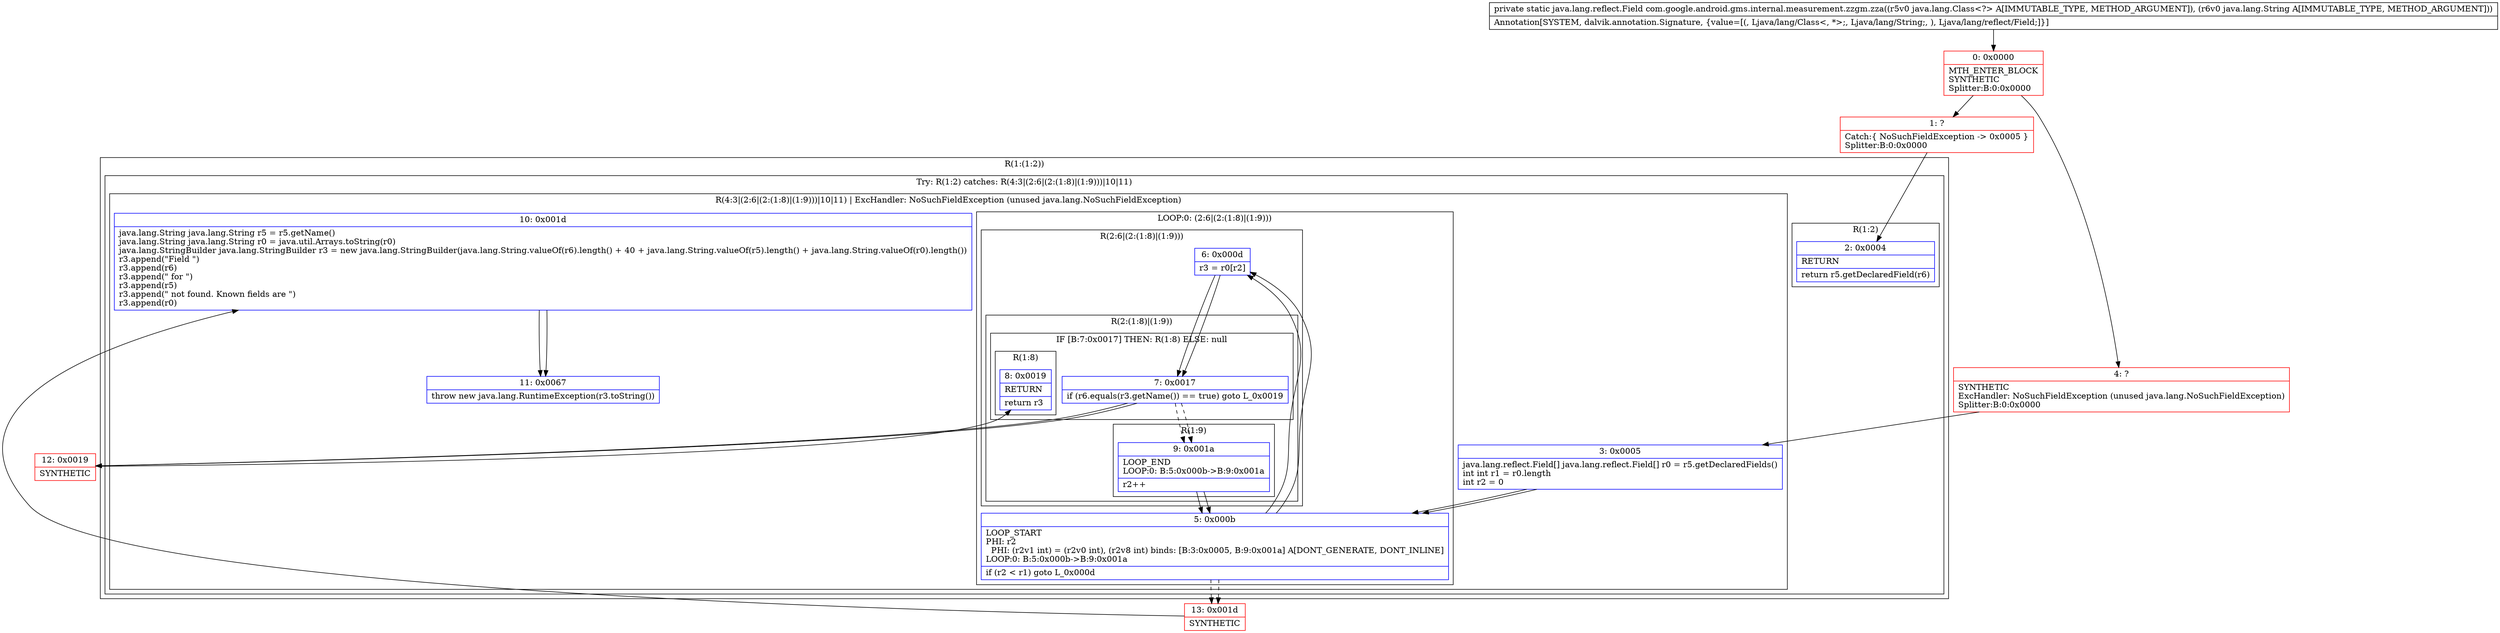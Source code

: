 digraph "CFG forcom.google.android.gms.internal.measurement.zzgm.zza(Ljava\/lang\/Class;Ljava\/lang\/String;)Ljava\/lang\/reflect\/Field;" {
subgraph cluster_Region_1025618594 {
label = "R(1:(1:2))";
node [shape=record,color=blue];
subgraph cluster_TryCatchRegion_933336596 {
label = "Try: R(1:2) catches: R(4:3|(2:6|(2:(1:8)|(1:9)))|10|11)";
node [shape=record,color=blue];
subgraph cluster_Region_1918281095 {
label = "R(1:2)";
node [shape=record,color=blue];
Node_2 [shape=record,label="{2\:\ 0x0004|RETURN\l|return r5.getDeclaredField(r6)\l}"];
}
subgraph cluster_Region_1952919045 {
label = "R(4:3|(2:6|(2:(1:8)|(1:9)))|10|11) | ExcHandler: NoSuchFieldException (unused java.lang.NoSuchFieldException)\l";
node [shape=record,color=blue];
Node_3 [shape=record,label="{3\:\ 0x0005|java.lang.reflect.Field[] java.lang.reflect.Field[] r0 = r5.getDeclaredFields()\lint int r1 = r0.length\lint r2 = 0\l}"];
subgraph cluster_LoopRegion_745249045 {
label = "LOOP:0: (2:6|(2:(1:8)|(1:9)))";
node [shape=record,color=blue];
Node_5 [shape=record,label="{5\:\ 0x000b|LOOP_START\lPHI: r2 \l  PHI: (r2v1 int) = (r2v0 int), (r2v8 int) binds: [B:3:0x0005, B:9:0x001a] A[DONT_GENERATE, DONT_INLINE]\lLOOP:0: B:5:0x000b\-\>B:9:0x001a\l|if (r2 \< r1) goto L_0x000d\l}"];
subgraph cluster_Region_1012450004 {
label = "R(2:6|(2:(1:8)|(1:9)))";
node [shape=record,color=blue];
Node_6 [shape=record,label="{6\:\ 0x000d|r3 = r0[r2]\l}"];
subgraph cluster_Region_485464728 {
label = "R(2:(1:8)|(1:9))";
node [shape=record,color=blue];
subgraph cluster_IfRegion_667266599 {
label = "IF [B:7:0x0017] THEN: R(1:8) ELSE: null";
node [shape=record,color=blue];
Node_7 [shape=record,label="{7\:\ 0x0017|if (r6.equals(r3.getName()) == true) goto L_0x0019\l}"];
subgraph cluster_Region_1618501061 {
label = "R(1:8)";
node [shape=record,color=blue];
Node_8 [shape=record,label="{8\:\ 0x0019|RETURN\l|return r3\l}"];
}
}
subgraph cluster_Region_1889509712 {
label = "R(1:9)";
node [shape=record,color=blue];
Node_9 [shape=record,label="{9\:\ 0x001a|LOOP_END\lLOOP:0: B:5:0x000b\-\>B:9:0x001a\l|r2++\l}"];
}
}
}
}
Node_10 [shape=record,label="{10\:\ 0x001d|java.lang.String java.lang.String r5 = r5.getName()\ljava.lang.String java.lang.String r0 = java.util.Arrays.toString(r0)\ljava.lang.StringBuilder java.lang.StringBuilder r3 = new java.lang.StringBuilder(java.lang.String.valueOf(r6).length() + 40 + java.lang.String.valueOf(r5).length() + java.lang.String.valueOf(r0).length())\lr3.append(\"Field \")\lr3.append(r6)\lr3.append(\" for \")\lr3.append(r5)\lr3.append(\" not found. Known fields are \")\lr3.append(r0)\l}"];
Node_11 [shape=record,label="{11\:\ 0x0067|throw new java.lang.RuntimeException(r3.toString())\l}"];
}
}
}
subgraph cluster_Region_1952919045 {
label = "R(4:3|(2:6|(2:(1:8)|(1:9)))|10|11) | ExcHandler: NoSuchFieldException (unused java.lang.NoSuchFieldException)\l";
node [shape=record,color=blue];
Node_3 [shape=record,label="{3\:\ 0x0005|java.lang.reflect.Field[] java.lang.reflect.Field[] r0 = r5.getDeclaredFields()\lint int r1 = r0.length\lint r2 = 0\l}"];
subgraph cluster_LoopRegion_745249045 {
label = "LOOP:0: (2:6|(2:(1:8)|(1:9)))";
node [shape=record,color=blue];
Node_5 [shape=record,label="{5\:\ 0x000b|LOOP_START\lPHI: r2 \l  PHI: (r2v1 int) = (r2v0 int), (r2v8 int) binds: [B:3:0x0005, B:9:0x001a] A[DONT_GENERATE, DONT_INLINE]\lLOOP:0: B:5:0x000b\-\>B:9:0x001a\l|if (r2 \< r1) goto L_0x000d\l}"];
subgraph cluster_Region_1012450004 {
label = "R(2:6|(2:(1:8)|(1:9)))";
node [shape=record,color=blue];
Node_6 [shape=record,label="{6\:\ 0x000d|r3 = r0[r2]\l}"];
subgraph cluster_Region_485464728 {
label = "R(2:(1:8)|(1:9))";
node [shape=record,color=blue];
subgraph cluster_IfRegion_667266599 {
label = "IF [B:7:0x0017] THEN: R(1:8) ELSE: null";
node [shape=record,color=blue];
Node_7 [shape=record,label="{7\:\ 0x0017|if (r6.equals(r3.getName()) == true) goto L_0x0019\l}"];
subgraph cluster_Region_1618501061 {
label = "R(1:8)";
node [shape=record,color=blue];
Node_8 [shape=record,label="{8\:\ 0x0019|RETURN\l|return r3\l}"];
}
}
subgraph cluster_Region_1889509712 {
label = "R(1:9)";
node [shape=record,color=blue];
Node_9 [shape=record,label="{9\:\ 0x001a|LOOP_END\lLOOP:0: B:5:0x000b\-\>B:9:0x001a\l|r2++\l}"];
}
}
}
}
Node_10 [shape=record,label="{10\:\ 0x001d|java.lang.String java.lang.String r5 = r5.getName()\ljava.lang.String java.lang.String r0 = java.util.Arrays.toString(r0)\ljava.lang.StringBuilder java.lang.StringBuilder r3 = new java.lang.StringBuilder(java.lang.String.valueOf(r6).length() + 40 + java.lang.String.valueOf(r5).length() + java.lang.String.valueOf(r0).length())\lr3.append(\"Field \")\lr3.append(r6)\lr3.append(\" for \")\lr3.append(r5)\lr3.append(\" not found. Known fields are \")\lr3.append(r0)\l}"];
Node_11 [shape=record,label="{11\:\ 0x0067|throw new java.lang.RuntimeException(r3.toString())\l}"];
}
Node_0 [shape=record,color=red,label="{0\:\ 0x0000|MTH_ENTER_BLOCK\lSYNTHETIC\lSplitter:B:0:0x0000\l}"];
Node_1 [shape=record,color=red,label="{1\:\ ?|Catch:\{ NoSuchFieldException \-\> 0x0005 \}\lSplitter:B:0:0x0000\l}"];
Node_4 [shape=record,color=red,label="{4\:\ ?|SYNTHETIC\lExcHandler: NoSuchFieldException (unused java.lang.NoSuchFieldException)\lSplitter:B:0:0x0000\l}"];
Node_12 [shape=record,color=red,label="{12\:\ 0x0019|SYNTHETIC\l}"];
Node_13 [shape=record,color=red,label="{13\:\ 0x001d|SYNTHETIC\l}"];
MethodNode[shape=record,label="{private static java.lang.reflect.Field com.google.android.gms.internal.measurement.zzgm.zza((r5v0 java.lang.Class\<?\> A[IMMUTABLE_TYPE, METHOD_ARGUMENT]), (r6v0 java.lang.String A[IMMUTABLE_TYPE, METHOD_ARGUMENT]))  | Annotation[SYSTEM, dalvik.annotation.Signature, \{value=[(, Ljava\/lang\/Class\<, *\>;, Ljava\/lang\/String;, ), Ljava\/lang\/reflect\/Field;]\}]\l}"];
MethodNode -> Node_0;
Node_3 -> Node_5;
Node_5 -> Node_6;
Node_5 -> Node_13[style=dashed];
Node_6 -> Node_7;
Node_7 -> Node_9[style=dashed];
Node_7 -> Node_12;
Node_9 -> Node_5;
Node_10 -> Node_11;
Node_3 -> Node_5;
Node_5 -> Node_6;
Node_5 -> Node_13[style=dashed];
Node_6 -> Node_7;
Node_7 -> Node_9[style=dashed];
Node_7 -> Node_12;
Node_9 -> Node_5;
Node_10 -> Node_11;
Node_0 -> Node_1;
Node_0 -> Node_4;
Node_1 -> Node_2;
Node_4 -> Node_3;
Node_12 -> Node_8;
Node_13 -> Node_10;
}

